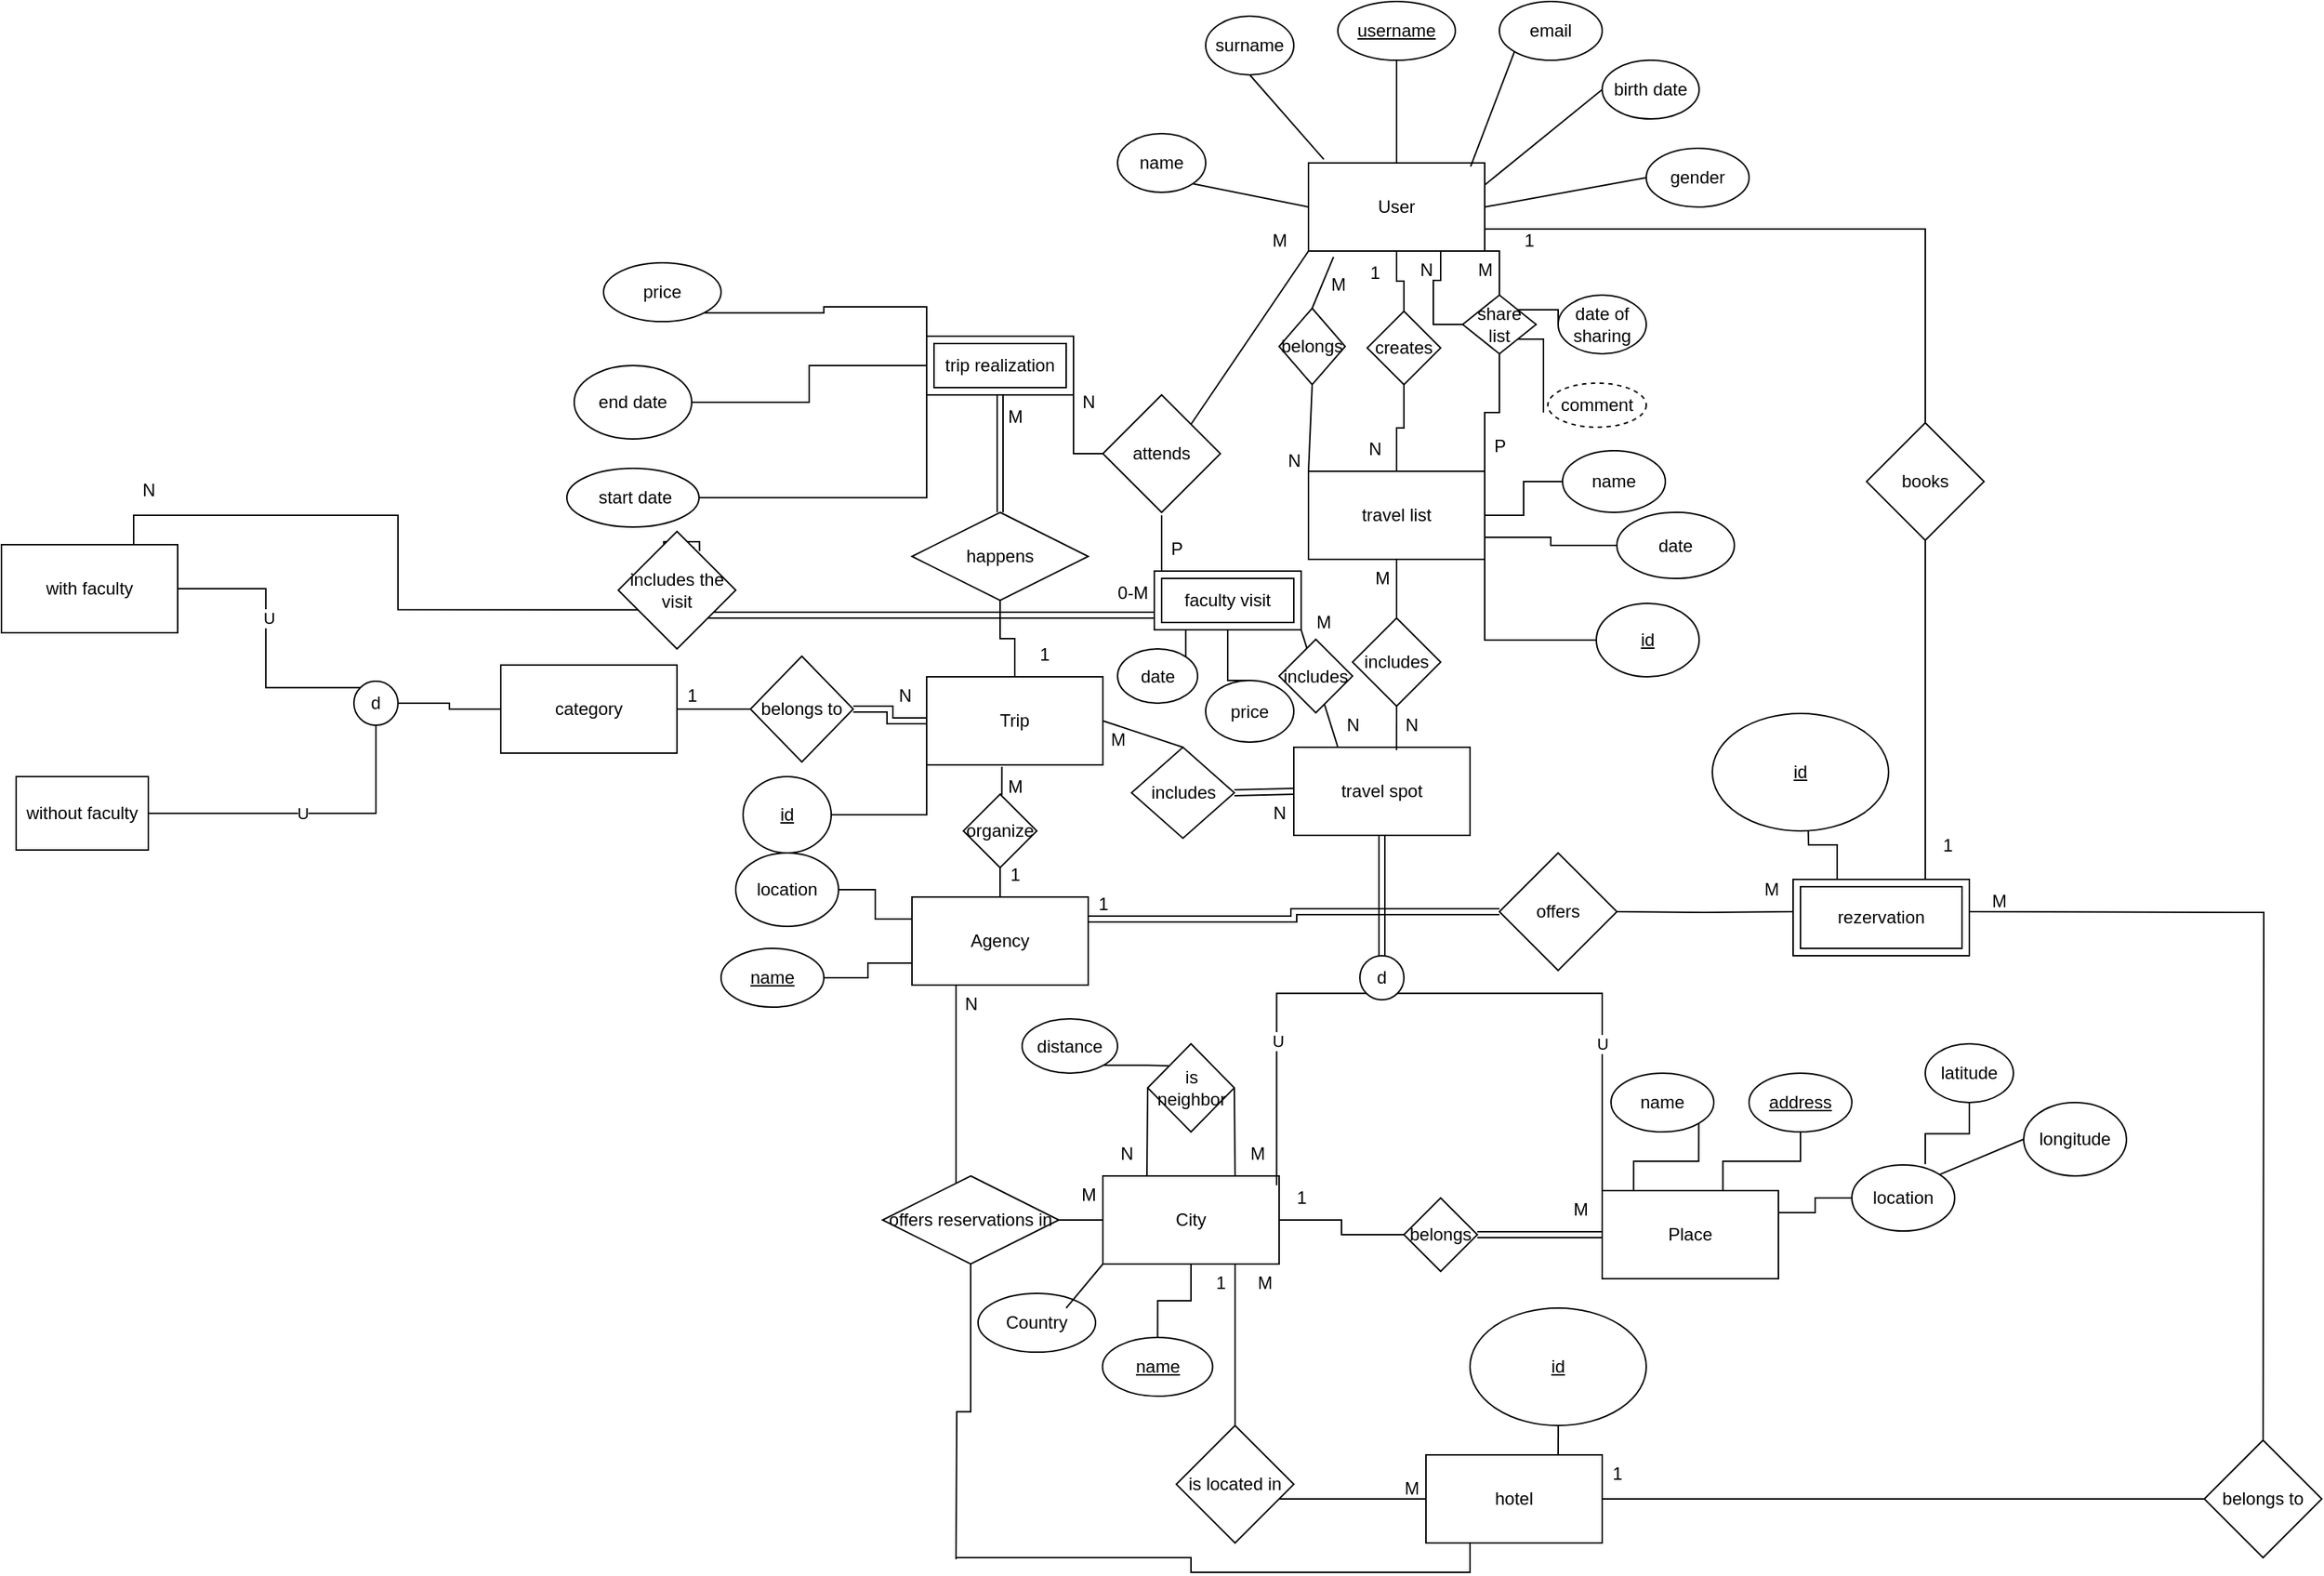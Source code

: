 <mxfile version="22.0.8" type="github">
  <diagram id="C5RBs43oDa-KdzZeNtuy" name="Page-1">
    <mxGraphModel dx="2514" dy="929" grid="1" gridSize="10" guides="1" tooltips="1" connect="1" arrows="1" fold="1" page="1" pageScale="1" pageWidth="827" pageHeight="1169" math="0" shadow="0">
      <root>
        <mxCell id="WIyWlLk6GJQsqaUBKTNV-0" />
        <mxCell id="WIyWlLk6GJQsqaUBKTNV-1" parent="WIyWlLk6GJQsqaUBKTNV-0" />
        <mxCell id="jLqvvXUT3RwbvUkJ_NoB-17" style="edgeStyle=orthogonalEdgeStyle;rounded=0;orthogonalLoop=1;jettySize=auto;html=1;exitX=0.5;exitY=1;exitDx=0;exitDy=0;entryX=0.5;entryY=0;entryDx=0;entryDy=0;endArrow=none;endFill=0;" parent="WIyWlLk6GJQsqaUBKTNV-1" source="jLqvvXUT3RwbvUkJ_NoB-0" target="jLqvvXUT3RwbvUkJ_NoB-16" edge="1">
          <mxGeometry relative="1" as="geometry" />
        </mxCell>
        <mxCell id="jLqvvXUT3RwbvUkJ_NoB-26" style="edgeStyle=orthogonalEdgeStyle;rounded=0;orthogonalLoop=1;jettySize=auto;html=1;exitX=0.75;exitY=1;exitDx=0;exitDy=0;entryX=0;entryY=0.5;entryDx=0;entryDy=0;endArrow=none;endFill=0;" parent="WIyWlLk6GJQsqaUBKTNV-1" source="jLqvvXUT3RwbvUkJ_NoB-0" target="jLqvvXUT3RwbvUkJ_NoB-25" edge="1">
          <mxGeometry relative="1" as="geometry" />
        </mxCell>
        <mxCell id="jLqvvXUT3RwbvUkJ_NoB-77" style="rounded=0;orthogonalLoop=1;jettySize=auto;html=1;exitX=0;exitY=1;exitDx=0;exitDy=0;entryX=1;entryY=0;entryDx=0;entryDy=0;endArrow=none;endFill=0;" parent="WIyWlLk6GJQsqaUBKTNV-1" source="jLqvvXUT3RwbvUkJ_NoB-0" target="jLqvvXUT3RwbvUkJ_NoB-78" edge="1">
          <mxGeometry relative="1" as="geometry" />
        </mxCell>
        <mxCell id="W27LJ35027B_uGd5LRGq-25" style="edgeStyle=orthogonalEdgeStyle;rounded=0;orthogonalLoop=1;jettySize=auto;html=1;exitX=1;exitY=1;exitDx=0;exitDy=0;entryX=0.5;entryY=0;entryDx=0;entryDy=0;endArrow=none;endFill=0;" parent="WIyWlLk6GJQsqaUBKTNV-1" source="jLqvvXUT3RwbvUkJ_NoB-0" target="jLqvvXUT3RwbvUkJ_NoB-25" edge="1">
          <mxGeometry relative="1" as="geometry" />
        </mxCell>
        <mxCell id="3NceoRWMFwt2miOS7xl8-22" style="edgeStyle=orthogonalEdgeStyle;rounded=0;orthogonalLoop=1;jettySize=auto;html=1;exitX=1;exitY=0.75;exitDx=0;exitDy=0;entryX=0.75;entryY=0;entryDx=0;entryDy=0;endArrow=none;endFill=0;" edge="1" parent="WIyWlLk6GJQsqaUBKTNV-1" source="jLqvvXUT3RwbvUkJ_NoB-0" target="3NceoRWMFwt2miOS7xl8-46">
          <mxGeometry relative="1" as="geometry">
            <mxPoint x="690" y="670.0" as="targetPoint" />
          </mxGeometry>
        </mxCell>
        <mxCell id="jLqvvXUT3RwbvUkJ_NoB-0" value="User" style="rounded=0;whiteSpace=wrap;html=1;" parent="WIyWlLk6GJQsqaUBKTNV-1" vertex="1">
          <mxGeometry x="270" y="190" width="120" height="60" as="geometry" />
        </mxCell>
        <mxCell id="jLqvvXUT3RwbvUkJ_NoB-1" value="name" style="ellipse;whiteSpace=wrap;html=1;" parent="WIyWlLk6GJQsqaUBKTNV-1" vertex="1">
          <mxGeometry x="140" y="170" width="60" height="40" as="geometry" />
        </mxCell>
        <mxCell id="jLqvvXUT3RwbvUkJ_NoB-2" value="" style="endArrow=none;html=1;rounded=0;entryX=1;entryY=1;entryDx=0;entryDy=0;exitX=0;exitY=0.5;exitDx=0;exitDy=0;" parent="WIyWlLk6GJQsqaUBKTNV-1" source="jLqvvXUT3RwbvUkJ_NoB-0" target="jLqvvXUT3RwbvUkJ_NoB-1" edge="1">
          <mxGeometry width="50" height="50" relative="1" as="geometry">
            <mxPoint x="380" y="390" as="sourcePoint" />
            <mxPoint x="430" y="340" as="targetPoint" />
          </mxGeometry>
        </mxCell>
        <mxCell id="jLqvvXUT3RwbvUkJ_NoB-3" value="surname" style="ellipse;whiteSpace=wrap;html=1;" parent="WIyWlLk6GJQsqaUBKTNV-1" vertex="1">
          <mxGeometry x="200" y="90" width="60" height="40" as="geometry" />
        </mxCell>
        <mxCell id="jLqvvXUT3RwbvUkJ_NoB-4" style="rounded=0;orthogonalLoop=1;jettySize=auto;html=1;exitX=0.5;exitY=1;exitDx=0;exitDy=0;entryX=0.087;entryY=-0.04;entryDx=0;entryDy=0;entryPerimeter=0;endArrow=none;endFill=0;" parent="WIyWlLk6GJQsqaUBKTNV-1" source="jLqvvXUT3RwbvUkJ_NoB-3" target="jLqvvXUT3RwbvUkJ_NoB-0" edge="1">
          <mxGeometry relative="1" as="geometry" />
        </mxCell>
        <mxCell id="jLqvvXUT3RwbvUkJ_NoB-6" style="edgeStyle=orthogonalEdgeStyle;rounded=0;orthogonalLoop=1;jettySize=auto;html=1;exitX=0.5;exitY=1;exitDx=0;exitDy=0;entryX=0.75;entryY=0;entryDx=0;entryDy=0;endArrow=none;endFill=0;" parent="WIyWlLk6GJQsqaUBKTNV-1" source="jLqvvXUT3RwbvUkJ_NoB-5" target="jLqvvXUT3RwbvUkJ_NoB-0" edge="1">
          <mxGeometry relative="1" as="geometry">
            <Array as="points">
              <mxPoint x="330" y="190" />
            </Array>
          </mxGeometry>
        </mxCell>
        <mxCell id="jLqvvXUT3RwbvUkJ_NoB-5" value="&lt;u&gt;username&lt;/u&gt;" style="ellipse;whiteSpace=wrap;html=1;" parent="WIyWlLk6GJQsqaUBKTNV-1" vertex="1">
          <mxGeometry x="290" y="80" width="80" height="40" as="geometry" />
        </mxCell>
        <mxCell id="jLqvvXUT3RwbvUkJ_NoB-7" value="email" style="ellipse;whiteSpace=wrap;html=1;" parent="WIyWlLk6GJQsqaUBKTNV-1" vertex="1">
          <mxGeometry x="400" y="80" width="70" height="40" as="geometry" />
        </mxCell>
        <mxCell id="jLqvvXUT3RwbvUkJ_NoB-11" style="rounded=0;orthogonalLoop=1;jettySize=auto;html=1;exitX=0;exitY=0.5;exitDx=0;exitDy=0;entryX=1;entryY=0.25;entryDx=0;entryDy=0;endArrow=none;endFill=0;" parent="WIyWlLk6GJQsqaUBKTNV-1" source="jLqvvXUT3RwbvUkJ_NoB-8" target="jLqvvXUT3RwbvUkJ_NoB-0" edge="1">
          <mxGeometry relative="1" as="geometry" />
        </mxCell>
        <mxCell id="jLqvvXUT3RwbvUkJ_NoB-8" value="birth date" style="ellipse;whiteSpace=wrap;html=1;" parent="WIyWlLk6GJQsqaUBKTNV-1" vertex="1">
          <mxGeometry x="470" y="120" width="66" height="40" as="geometry" />
        </mxCell>
        <mxCell id="jLqvvXUT3RwbvUkJ_NoB-12" style="rounded=0;orthogonalLoop=1;jettySize=auto;html=1;exitX=0;exitY=0.5;exitDx=0;exitDy=0;entryX=1;entryY=0.5;entryDx=0;entryDy=0;endArrow=none;endFill=0;" parent="WIyWlLk6GJQsqaUBKTNV-1" source="jLqvvXUT3RwbvUkJ_NoB-9" target="jLqvvXUT3RwbvUkJ_NoB-0" edge="1">
          <mxGeometry relative="1" as="geometry" />
        </mxCell>
        <mxCell id="jLqvvXUT3RwbvUkJ_NoB-9" value="gender" style="ellipse;whiteSpace=wrap;html=1;" parent="WIyWlLk6GJQsqaUBKTNV-1" vertex="1">
          <mxGeometry x="500" y="180" width="70" height="40" as="geometry" />
        </mxCell>
        <mxCell id="jLqvvXUT3RwbvUkJ_NoB-10" style="rounded=0;orthogonalLoop=1;jettySize=auto;html=1;exitX=0;exitY=1;exitDx=0;exitDy=0;entryX=0.92;entryY=0.04;entryDx=0;entryDy=0;entryPerimeter=0;endArrow=none;endFill=0;" parent="WIyWlLk6GJQsqaUBKTNV-1" source="jLqvvXUT3RwbvUkJ_NoB-7" target="jLqvvXUT3RwbvUkJ_NoB-0" edge="1">
          <mxGeometry relative="1" as="geometry" />
        </mxCell>
        <mxCell id="jLqvvXUT3RwbvUkJ_NoB-18" style="edgeStyle=orthogonalEdgeStyle;rounded=0;orthogonalLoop=1;jettySize=auto;html=1;exitX=0.5;exitY=0;exitDx=0;exitDy=0;endArrow=none;endFill=0;" parent="WIyWlLk6GJQsqaUBKTNV-1" source="jLqvvXUT3RwbvUkJ_NoB-13" target="jLqvvXUT3RwbvUkJ_NoB-16" edge="1">
          <mxGeometry relative="1" as="geometry" />
        </mxCell>
        <mxCell id="H3Cdm3-sJ10uSfkxJZ9I-17" style="edgeStyle=orthogonalEdgeStyle;rounded=0;orthogonalLoop=1;jettySize=auto;html=1;exitX=1;exitY=1;exitDx=0;exitDy=0;entryX=0;entryY=0.5;entryDx=0;entryDy=0;endArrow=none;endFill=0;" parent="WIyWlLk6GJQsqaUBKTNV-1" source="jLqvvXUT3RwbvUkJ_NoB-13" target="H3Cdm3-sJ10uSfkxJZ9I-18" edge="1">
          <mxGeometry relative="1" as="geometry">
            <mxPoint x="470" y="510" as="targetPoint" />
          </mxGeometry>
        </mxCell>
        <mxCell id="jLqvvXUT3RwbvUkJ_NoB-13" value="travel list" style="rounded=0;whiteSpace=wrap;html=1;" parent="WIyWlLk6GJQsqaUBKTNV-1" vertex="1">
          <mxGeometry x="270" y="400" width="120" height="60" as="geometry" />
        </mxCell>
        <mxCell id="jLqvvXUT3RwbvUkJ_NoB-16" value="creates" style="rhombus;whiteSpace=wrap;html=1;" parent="WIyWlLk6GJQsqaUBKTNV-1" vertex="1">
          <mxGeometry x="310" y="291" width="50" height="50" as="geometry" />
        </mxCell>
        <mxCell id="jLqvvXUT3RwbvUkJ_NoB-21" value="1" style="text;html=1;align=center;verticalAlign=middle;resizable=0;points=[];autosize=1;strokeColor=none;fillColor=none;" parent="WIyWlLk6GJQsqaUBKTNV-1" vertex="1">
          <mxGeometry x="300" y="250" width="30" height="30" as="geometry" />
        </mxCell>
        <mxCell id="jLqvvXUT3RwbvUkJ_NoB-22" value="N" style="text;html=1;align=center;verticalAlign=middle;resizable=0;points=[];autosize=1;strokeColor=none;fillColor=none;" parent="WIyWlLk6GJQsqaUBKTNV-1" vertex="1">
          <mxGeometry x="300" y="370" width="30" height="30" as="geometry" />
        </mxCell>
        <mxCell id="jLqvvXUT3RwbvUkJ_NoB-28" style="edgeStyle=orthogonalEdgeStyle;rounded=0;orthogonalLoop=1;jettySize=auto;html=1;exitX=1;exitY=0;exitDx=0;exitDy=0;endArrow=none;endFill=0;entryX=0;entryY=0.5;entryDx=0;entryDy=0;" parent="WIyWlLk6GJQsqaUBKTNV-1" source="jLqvvXUT3RwbvUkJ_NoB-25" target="jLqvvXUT3RwbvUkJ_NoB-29" edge="1">
          <mxGeometry relative="1" as="geometry">
            <mxPoint x="500" y="260" as="targetPoint" />
          </mxGeometry>
        </mxCell>
        <mxCell id="W27LJ35027B_uGd5LRGq-33" style="edgeStyle=orthogonalEdgeStyle;rounded=0;orthogonalLoop=1;jettySize=auto;html=1;exitX=1;exitY=1;exitDx=0;exitDy=0;endArrow=none;endFill=0;" parent="WIyWlLk6GJQsqaUBKTNV-1" source="jLqvvXUT3RwbvUkJ_NoB-25" edge="1">
          <mxGeometry relative="1" as="geometry">
            <mxPoint x="430" y="360" as="targetPoint" />
            <Array as="points">
              <mxPoint x="430" y="310" />
            </Array>
          </mxGeometry>
        </mxCell>
        <mxCell id="H3Cdm3-sJ10uSfkxJZ9I-7" style="edgeStyle=orthogonalEdgeStyle;rounded=0;orthogonalLoop=1;jettySize=auto;html=1;exitX=0.5;exitY=1;exitDx=0;exitDy=0;entryX=1;entryY=0;entryDx=0;entryDy=0;endArrow=none;endFill=0;" parent="WIyWlLk6GJQsqaUBKTNV-1" source="jLqvvXUT3RwbvUkJ_NoB-25" target="jLqvvXUT3RwbvUkJ_NoB-13" edge="1">
          <mxGeometry relative="1" as="geometry" />
        </mxCell>
        <mxCell id="jLqvvXUT3RwbvUkJ_NoB-25" value="share list" style="rhombus;whiteSpace=wrap;html=1;" parent="WIyWlLk6GJQsqaUBKTNV-1" vertex="1">
          <mxGeometry x="375" y="280" width="50" height="40" as="geometry" />
        </mxCell>
        <mxCell id="jLqvvXUT3RwbvUkJ_NoB-29" value="date of sharing" style="ellipse;whiteSpace=wrap;html=1;" parent="WIyWlLk6GJQsqaUBKTNV-1" vertex="1">
          <mxGeometry x="440" y="280" width="60" height="40" as="geometry" />
        </mxCell>
        <mxCell id="jLqvvXUT3RwbvUkJ_NoB-93" style="edgeStyle=orthogonalEdgeStyle;rounded=0;orthogonalLoop=1;jettySize=auto;html=1;exitX=1;exitY=0.25;exitDx=0;exitDy=0;entryX=0;entryY=0.5;entryDx=0;entryDy=0;endArrow=none;endFill=0;" parent="WIyWlLk6GJQsqaUBKTNV-1" source="jLqvvXUT3RwbvUkJ_NoB-30" target="jLqvvXUT3RwbvUkJ_NoB-88" edge="1">
          <mxGeometry relative="1" as="geometry" />
        </mxCell>
        <mxCell id="jLqvvXUT3RwbvUkJ_NoB-30" value="Place" style="rounded=0;whiteSpace=wrap;html=1;" parent="WIyWlLk6GJQsqaUBKTNV-1" vertex="1">
          <mxGeometry x="470" y="890" width="120" height="60" as="geometry" />
        </mxCell>
        <mxCell id="jLqvvXUT3RwbvUkJ_NoB-53" style="edgeStyle=orthogonalEdgeStyle;rounded=0;orthogonalLoop=1;jettySize=auto;html=1;exitX=1;exitY=0.5;exitDx=0;exitDy=0;entryX=0;entryY=0.5;entryDx=0;entryDy=0;endArrow=none;endFill=0;" parent="WIyWlLk6GJQsqaUBKTNV-1" source="jLqvvXUT3RwbvUkJ_NoB-31" target="jLqvvXUT3RwbvUkJ_NoB-52" edge="1">
          <mxGeometry relative="1" as="geometry" />
        </mxCell>
        <mxCell id="jLqvvXUT3RwbvUkJ_NoB-102" style="edgeStyle=orthogonalEdgeStyle;rounded=0;orthogonalLoop=1;jettySize=auto;html=1;exitX=0.5;exitY=1;exitDx=0;exitDy=0;entryX=0.5;entryY=0;entryDx=0;entryDy=0;endArrow=none;endFill=0;" parent="WIyWlLk6GJQsqaUBKTNV-1" source="jLqvvXUT3RwbvUkJ_NoB-31" target="jLqvvXUT3RwbvUkJ_NoB-101" edge="1">
          <mxGeometry relative="1" as="geometry" />
        </mxCell>
        <mxCell id="3NceoRWMFwt2miOS7xl8-28" style="edgeStyle=orthogonalEdgeStyle;rounded=0;orthogonalLoop=1;jettySize=auto;html=1;exitX=0.75;exitY=1;exitDx=0;exitDy=0;" edge="1" parent="WIyWlLk6GJQsqaUBKTNV-1" source="jLqvvXUT3RwbvUkJ_NoB-31">
          <mxGeometry relative="1" as="geometry">
            <mxPoint x="920" y="1100" as="targetPoint" />
            <Array as="points">
              <mxPoint x="220" y="1100" />
            </Array>
          </mxGeometry>
        </mxCell>
        <mxCell id="jLqvvXUT3RwbvUkJ_NoB-31" value="City" style="rounded=0;whiteSpace=wrap;html=1;" parent="WIyWlLk6GJQsqaUBKTNV-1" vertex="1">
          <mxGeometry x="130" y="880" width="120" height="60" as="geometry" />
        </mxCell>
        <mxCell id="jLqvvXUT3RwbvUkJ_NoB-76" style="edgeStyle=orthogonalEdgeStyle;rounded=0;orthogonalLoop=1;jettySize=auto;html=1;exitX=0.5;exitY=0;exitDx=0;exitDy=0;entryX=0.5;entryY=1;entryDx=0;entryDy=0;endArrow=none;endFill=0;" parent="WIyWlLk6GJQsqaUBKTNV-1" source="jLqvvXUT3RwbvUkJ_NoB-32" target="jLqvvXUT3RwbvUkJ_NoB-70" edge="1">
          <mxGeometry relative="1" as="geometry" />
        </mxCell>
        <mxCell id="3NceoRWMFwt2miOS7xl8-17" style="edgeStyle=orthogonalEdgeStyle;rounded=0;orthogonalLoop=1;jettySize=auto;html=1;exitX=1;exitY=0.25;exitDx=0;exitDy=0;entryX=0;entryY=0.5;entryDx=0;entryDy=0;endArrow=none;endFill=0;shape=link;" edge="1" parent="WIyWlLk6GJQsqaUBKTNV-1" source="jLqvvXUT3RwbvUkJ_NoB-32" target="3NceoRWMFwt2miOS7xl8-19">
          <mxGeometry relative="1" as="geometry">
            <mxPoint x="610" y="705" as="targetPoint" />
          </mxGeometry>
        </mxCell>
        <mxCell id="3NceoRWMFwt2miOS7xl8-47" style="edgeStyle=orthogonalEdgeStyle;rounded=0;orthogonalLoop=1;jettySize=auto;html=1;exitX=0.25;exitY=1;exitDx=0;exitDy=0;entryX=0;entryY=0.5;entryDx=0;entryDy=0;endArrow=none;endFill=0;" edge="1" parent="WIyWlLk6GJQsqaUBKTNV-1" source="jLqvvXUT3RwbvUkJ_NoB-32" target="jLqvvXUT3RwbvUkJ_NoB-31">
          <mxGeometry relative="1" as="geometry" />
        </mxCell>
        <mxCell id="jLqvvXUT3RwbvUkJ_NoB-32" value="Agency" style="rounded=0;whiteSpace=wrap;html=1;" parent="WIyWlLk6GJQsqaUBKTNV-1" vertex="1">
          <mxGeometry y="690" width="120" height="60" as="geometry" />
        </mxCell>
        <mxCell id="W27LJ35027B_uGd5LRGq-9" style="rounded=0;orthogonalLoop=1;jettySize=auto;html=1;exitX=1;exitY=0.5;exitDx=0;exitDy=0;entryX=0.5;entryY=0;entryDx=0;entryDy=0;endArrow=none;endFill=0;" parent="WIyWlLk6GJQsqaUBKTNV-1" source="jLqvvXUT3RwbvUkJ_NoB-33" target="W27LJ35027B_uGd5LRGq-7" edge="1">
          <mxGeometry relative="1" as="geometry" />
        </mxCell>
        <mxCell id="H3Cdm3-sJ10uSfkxJZ9I-26" style="edgeStyle=orthogonalEdgeStyle;rounded=0;orthogonalLoop=1;jettySize=auto;html=1;exitX=0;exitY=1;exitDx=0;exitDy=0;entryX=1;entryY=0.5;entryDx=0;entryDy=0;endArrow=none;endFill=0;" parent="WIyWlLk6GJQsqaUBKTNV-1" source="jLqvvXUT3RwbvUkJ_NoB-33" target="H3Cdm3-sJ10uSfkxJZ9I-27" edge="1">
          <mxGeometry relative="1" as="geometry">
            <mxPoint x="-10" y="630" as="targetPoint" />
          </mxGeometry>
        </mxCell>
        <mxCell id="jLqvvXUT3RwbvUkJ_NoB-33" value="Trip" style="rounded=0;whiteSpace=wrap;html=1;" parent="WIyWlLk6GJQsqaUBKTNV-1" vertex="1">
          <mxGeometry x="10" y="540" width="120" height="60" as="geometry" />
        </mxCell>
        <mxCell id="jLqvvXUT3RwbvUkJ_NoB-47" style="rounded=0;orthogonalLoop=1;jettySize=auto;html=1;exitX=0.5;exitY=0;exitDx=0;exitDy=0;entryX=0.5;entryY=1;entryDx=0;entryDy=0;endArrow=none;endFill=0;" parent="WIyWlLk6GJQsqaUBKTNV-1" source="jLqvvXUT3RwbvUkJ_NoB-45" target="jLqvvXUT3RwbvUkJ_NoB-13" edge="1">
          <mxGeometry relative="1" as="geometry" />
        </mxCell>
        <mxCell id="jLqvvXUT3RwbvUkJ_NoB-45" value="includes" style="rhombus;whiteSpace=wrap;html=1;" parent="WIyWlLk6GJQsqaUBKTNV-1" vertex="1">
          <mxGeometry x="300" y="500" width="60" height="60" as="geometry" />
        </mxCell>
        <mxCell id="jLqvvXUT3RwbvUkJ_NoB-54" style="edgeStyle=orthogonalEdgeStyle;rounded=0;orthogonalLoop=1;jettySize=auto;html=1;exitX=1;exitY=0.5;exitDx=0;exitDy=0;entryX=0;entryY=0.5;entryDx=0;entryDy=0;endArrow=none;endFill=0;shape=link;" parent="WIyWlLk6GJQsqaUBKTNV-1" source="jLqvvXUT3RwbvUkJ_NoB-52" target="jLqvvXUT3RwbvUkJ_NoB-30" edge="1">
          <mxGeometry relative="1" as="geometry" />
        </mxCell>
        <mxCell id="jLqvvXUT3RwbvUkJ_NoB-52" value="belongs" style="rhombus;whiteSpace=wrap;html=1;" parent="WIyWlLk6GJQsqaUBKTNV-1" vertex="1">
          <mxGeometry x="335" y="895" width="50" height="50" as="geometry" />
        </mxCell>
        <mxCell id="jLqvvXUT3RwbvUkJ_NoB-55" value="M" style="text;html=1;align=center;verticalAlign=middle;resizable=0;points=[];autosize=1;strokeColor=none;fillColor=none;" parent="WIyWlLk6GJQsqaUBKTNV-1" vertex="1">
          <mxGeometry x="305" y="458" width="30" height="30" as="geometry" />
        </mxCell>
        <mxCell id="jLqvvXUT3RwbvUkJ_NoB-56" value="N" style="text;html=1;align=center;verticalAlign=middle;resizable=0;points=[];autosize=1;strokeColor=none;fillColor=none;" parent="WIyWlLk6GJQsqaUBKTNV-1" vertex="1">
          <mxGeometry x="130.5" y="850" width="30" height="30" as="geometry" />
        </mxCell>
        <mxCell id="jLqvvXUT3RwbvUkJ_NoB-57" value="N" style="text;html=1;align=center;verticalAlign=middle;resizable=0;points=[];autosize=1;strokeColor=none;fillColor=none;" parent="WIyWlLk6GJQsqaUBKTNV-1" vertex="1">
          <mxGeometry x="325" y="558" width="30" height="30" as="geometry" />
        </mxCell>
        <mxCell id="jLqvvXUT3RwbvUkJ_NoB-58" value="1" style="text;html=1;align=center;verticalAlign=middle;resizable=0;points=[];autosize=1;strokeColor=none;fillColor=none;" parent="WIyWlLk6GJQsqaUBKTNV-1" vertex="1">
          <mxGeometry x="250" y="880" width="30" height="30" as="geometry" />
        </mxCell>
        <mxCell id="jLqvvXUT3RwbvUkJ_NoB-61" value="N" style="text;html=1;align=center;verticalAlign=middle;resizable=0;points=[];autosize=1;strokeColor=none;fillColor=none;" parent="WIyWlLk6GJQsqaUBKTNV-1" vertex="1">
          <mxGeometry x="335" y="248" width="30" height="30" as="geometry" />
        </mxCell>
        <mxCell id="jLqvvXUT3RwbvUkJ_NoB-63" value="is neighbor" style="rhombus;whiteSpace=wrap;html=1;" parent="WIyWlLk6GJQsqaUBKTNV-1" vertex="1">
          <mxGeometry x="160.5" y="790" width="59" height="60" as="geometry" />
        </mxCell>
        <mxCell id="jLqvvXUT3RwbvUkJ_NoB-68" value="M" style="text;html=1;align=center;verticalAlign=middle;resizable=0;points=[];autosize=1;strokeColor=none;fillColor=none;" parent="WIyWlLk6GJQsqaUBKTNV-1" vertex="1">
          <mxGeometry x="440" y="887.5" width="30" height="30" as="geometry" />
        </mxCell>
        <mxCell id="jLqvvXUT3RwbvUkJ_NoB-69" value="M" style="text;html=1;align=center;verticalAlign=middle;resizable=0;points=[];autosize=1;strokeColor=none;fillColor=none;" parent="WIyWlLk6GJQsqaUBKTNV-1" vertex="1">
          <mxGeometry x="220" y="850" width="30" height="30" as="geometry" />
        </mxCell>
        <mxCell id="jLqvvXUT3RwbvUkJ_NoB-70" value="organize" style="rhombus;whiteSpace=wrap;html=1;" parent="WIyWlLk6GJQsqaUBKTNV-1" vertex="1">
          <mxGeometry x="35" y="620" width="50" height="50" as="geometry" />
        </mxCell>
        <mxCell id="jLqvvXUT3RwbvUkJ_NoB-73" value="M" style="text;html=1;align=center;verticalAlign=middle;resizable=0;points=[];autosize=1;strokeColor=none;fillColor=none;" parent="WIyWlLk6GJQsqaUBKTNV-1" vertex="1">
          <mxGeometry x="55" y="600" width="30" height="30" as="geometry" />
        </mxCell>
        <mxCell id="jLqvvXUT3RwbvUkJ_NoB-74" value="1" style="text;html=1;align=center;verticalAlign=middle;resizable=0;points=[];autosize=1;strokeColor=none;fillColor=none;" parent="WIyWlLk6GJQsqaUBKTNV-1" vertex="1">
          <mxGeometry x="55" y="660" width="30" height="30" as="geometry" />
        </mxCell>
        <mxCell id="jLqvvXUT3RwbvUkJ_NoB-75" style="edgeStyle=orthogonalEdgeStyle;rounded=0;orthogonalLoop=1;jettySize=auto;html=1;exitX=0.5;exitY=0;exitDx=0;exitDy=0;entryX=0.427;entryY=1.02;entryDx=0;entryDy=0;entryPerimeter=0;endArrow=none;endFill=0;" parent="WIyWlLk6GJQsqaUBKTNV-1" source="jLqvvXUT3RwbvUkJ_NoB-70" target="jLqvvXUT3RwbvUkJ_NoB-33" edge="1">
          <mxGeometry relative="1" as="geometry" />
        </mxCell>
        <mxCell id="jLqvvXUT3RwbvUkJ_NoB-78" value="attends" style="rhombus;whiteSpace=wrap;html=1;" parent="WIyWlLk6GJQsqaUBKTNV-1" vertex="1">
          <mxGeometry x="130" y="348" width="80" height="80" as="geometry" />
        </mxCell>
        <mxCell id="jLqvvXUT3RwbvUkJ_NoB-80" value="M" style="text;html=1;align=center;verticalAlign=middle;resizable=0;points=[];autosize=1;strokeColor=none;fillColor=none;" parent="WIyWlLk6GJQsqaUBKTNV-1" vertex="1">
          <mxGeometry x="235" y="228" width="30" height="30" as="geometry" />
        </mxCell>
        <mxCell id="jLqvvXUT3RwbvUkJ_NoB-81" value="1" style="text;html=1;align=center;verticalAlign=middle;resizable=0;points=[];autosize=1;strokeColor=none;fillColor=none;" parent="WIyWlLk6GJQsqaUBKTNV-1" vertex="1">
          <mxGeometry x="75" y="510" width="30" height="30" as="geometry" />
        </mxCell>
        <mxCell id="jLqvvXUT3RwbvUkJ_NoB-84" style="edgeStyle=orthogonalEdgeStyle;rounded=0;orthogonalLoop=1;jettySize=auto;html=1;exitX=0;exitY=0.5;exitDx=0;exitDy=0;endArrow=none;endFill=0;" parent="WIyWlLk6GJQsqaUBKTNV-1" source="jLqvvXUT3RwbvUkJ_NoB-82" target="jLqvvXUT3RwbvUkJ_NoB-13" edge="1">
          <mxGeometry relative="1" as="geometry" />
        </mxCell>
        <mxCell id="jLqvvXUT3RwbvUkJ_NoB-82" value="name" style="ellipse;whiteSpace=wrap;html=1;" parent="WIyWlLk6GJQsqaUBKTNV-1" vertex="1">
          <mxGeometry x="443" y="386" width="70" height="42" as="geometry" />
        </mxCell>
        <mxCell id="jLqvvXUT3RwbvUkJ_NoB-83" value="date" style="ellipse;whiteSpace=wrap;html=1;" parent="WIyWlLk6GJQsqaUBKTNV-1" vertex="1">
          <mxGeometry x="480" y="428" width="80" height="45" as="geometry" />
        </mxCell>
        <mxCell id="jLqvvXUT3RwbvUkJ_NoB-85" style="edgeStyle=orthogonalEdgeStyle;rounded=0;orthogonalLoop=1;jettySize=auto;html=1;exitX=0;exitY=0.5;exitDx=0;exitDy=0;entryX=1;entryY=0.75;entryDx=0;entryDy=0;endArrow=none;endFill=0;" parent="WIyWlLk6GJQsqaUBKTNV-1" source="jLqvvXUT3RwbvUkJ_NoB-83" target="jLqvvXUT3RwbvUkJ_NoB-13" edge="1">
          <mxGeometry relative="1" as="geometry" />
        </mxCell>
        <mxCell id="jLqvvXUT3RwbvUkJ_NoB-86" value="name" style="ellipse;whiteSpace=wrap;html=1;" parent="WIyWlLk6GJQsqaUBKTNV-1" vertex="1">
          <mxGeometry x="476" y="810" width="70" height="40" as="geometry" />
        </mxCell>
        <mxCell id="jLqvvXUT3RwbvUkJ_NoB-87" value="&lt;u&gt;address&lt;/u&gt;" style="ellipse;whiteSpace=wrap;html=1;" parent="WIyWlLk6GJQsqaUBKTNV-1" vertex="1">
          <mxGeometry x="570" y="810" width="70" height="40" as="geometry" />
        </mxCell>
        <mxCell id="jLqvvXUT3RwbvUkJ_NoB-88" value="location" style="ellipse;whiteSpace=wrap;html=1;" parent="WIyWlLk6GJQsqaUBKTNV-1" vertex="1">
          <mxGeometry x="640" y="872.5" width="70" height="45" as="geometry" />
        </mxCell>
        <mxCell id="jLqvvXUT3RwbvUkJ_NoB-89" value="latitude" style="ellipse;whiteSpace=wrap;html=1;" parent="WIyWlLk6GJQsqaUBKTNV-1" vertex="1">
          <mxGeometry x="690" y="790" width="60" height="40" as="geometry" />
        </mxCell>
        <mxCell id="jLqvvXUT3RwbvUkJ_NoB-95" style="rounded=0;orthogonalLoop=1;jettySize=auto;html=1;exitX=0;exitY=0.5;exitDx=0;exitDy=0;entryX=1;entryY=0;entryDx=0;entryDy=0;endArrow=none;endFill=0;" parent="WIyWlLk6GJQsqaUBKTNV-1" source="jLqvvXUT3RwbvUkJ_NoB-90" target="jLqvvXUT3RwbvUkJ_NoB-88" edge="1">
          <mxGeometry relative="1" as="geometry" />
        </mxCell>
        <mxCell id="jLqvvXUT3RwbvUkJ_NoB-90" value="longitude" style="ellipse;whiteSpace=wrap;html=1;" parent="WIyWlLk6GJQsqaUBKTNV-1" vertex="1">
          <mxGeometry x="757" y="830" width="70" height="50" as="geometry" />
        </mxCell>
        <mxCell id="jLqvvXUT3RwbvUkJ_NoB-91" style="edgeStyle=orthogonalEdgeStyle;rounded=0;orthogonalLoop=1;jettySize=auto;html=1;exitX=1;exitY=1;exitDx=0;exitDy=0;entryX=0.178;entryY=0.007;entryDx=0;entryDy=0;entryPerimeter=0;endArrow=none;endFill=0;" parent="WIyWlLk6GJQsqaUBKTNV-1" source="jLqvvXUT3RwbvUkJ_NoB-86" target="jLqvvXUT3RwbvUkJ_NoB-30" edge="1">
          <mxGeometry relative="1" as="geometry" />
        </mxCell>
        <mxCell id="jLqvvXUT3RwbvUkJ_NoB-92" style="edgeStyle=orthogonalEdgeStyle;rounded=0;orthogonalLoop=1;jettySize=auto;html=1;exitX=0.5;exitY=1;exitDx=0;exitDy=0;entryX=0.685;entryY=-0.007;entryDx=0;entryDy=0;entryPerimeter=0;endArrow=none;endFill=0;" parent="WIyWlLk6GJQsqaUBKTNV-1" source="jLqvvXUT3RwbvUkJ_NoB-87" target="jLqvvXUT3RwbvUkJ_NoB-30" edge="1">
          <mxGeometry relative="1" as="geometry" />
        </mxCell>
        <mxCell id="jLqvvXUT3RwbvUkJ_NoB-94" style="edgeStyle=orthogonalEdgeStyle;rounded=0;orthogonalLoop=1;jettySize=auto;html=1;exitX=0.5;exitY=1;exitDx=0;exitDy=0;entryX=0.714;entryY=-0.011;entryDx=0;entryDy=0;entryPerimeter=0;endArrow=none;endFill=0;" parent="WIyWlLk6GJQsqaUBKTNV-1" source="jLqvvXUT3RwbvUkJ_NoB-89" target="jLqvvXUT3RwbvUkJ_NoB-88" edge="1">
          <mxGeometry relative="1" as="geometry" />
        </mxCell>
        <mxCell id="jLqvvXUT3RwbvUkJ_NoB-97" style="rounded=0;orthogonalLoop=1;jettySize=auto;html=1;exitX=0;exitY=0.5;exitDx=0;exitDy=0;entryX=0.25;entryY=0;entryDx=0;entryDy=0;endArrow=none;endFill=0;" parent="WIyWlLk6GJQsqaUBKTNV-1" source="jLqvvXUT3RwbvUkJ_NoB-63" target="jLqvvXUT3RwbvUkJ_NoB-31" edge="1">
          <mxGeometry relative="1" as="geometry" />
        </mxCell>
        <mxCell id="jLqvvXUT3RwbvUkJ_NoB-98" style="rounded=0;orthogonalLoop=1;jettySize=auto;html=1;exitX=1;exitY=0.5;exitDx=0;exitDy=0;endArrow=none;endFill=0;entryX=0.75;entryY=0;entryDx=0;entryDy=0;" parent="WIyWlLk6GJQsqaUBKTNV-1" source="jLqvvXUT3RwbvUkJ_NoB-63" target="jLqvvXUT3RwbvUkJ_NoB-31" edge="1">
          <mxGeometry relative="1" as="geometry">
            <mxPoint x="240" y="870" as="targetPoint" />
          </mxGeometry>
        </mxCell>
        <mxCell id="jLqvvXUT3RwbvUkJ_NoB-99" value="Country" style="ellipse;whiteSpace=wrap;html=1;" parent="WIyWlLk6GJQsqaUBKTNV-1" vertex="1">
          <mxGeometry x="45" y="960" width="80" height="40" as="geometry" />
        </mxCell>
        <mxCell id="jLqvvXUT3RwbvUkJ_NoB-100" style="rounded=0;orthogonalLoop=1;jettySize=auto;html=1;exitX=0;exitY=1;exitDx=0;exitDy=0;entryX=0.75;entryY=0.25;entryDx=0;entryDy=0;entryPerimeter=0;endArrow=none;endFill=0;" parent="WIyWlLk6GJQsqaUBKTNV-1" source="jLqvvXUT3RwbvUkJ_NoB-31" target="jLqvvXUT3RwbvUkJ_NoB-99" edge="1">
          <mxGeometry relative="1" as="geometry" />
        </mxCell>
        <mxCell id="jLqvvXUT3RwbvUkJ_NoB-101" value="&lt;u&gt;name&lt;/u&gt;" style="ellipse;whiteSpace=wrap;html=1;" parent="WIyWlLk6GJQsqaUBKTNV-1" vertex="1">
          <mxGeometry x="129.75" y="990" width="75" height="40" as="geometry" />
        </mxCell>
        <mxCell id="jLqvvXUT3RwbvUkJ_NoB-104" style="edgeStyle=orthogonalEdgeStyle;rounded=0;orthogonalLoop=1;jettySize=auto;html=1;exitX=1;exitY=1;exitDx=0;exitDy=0;entryX=0;entryY=0;entryDx=0;entryDy=0;endArrow=none;endFill=0;" parent="WIyWlLk6GJQsqaUBKTNV-1" source="jLqvvXUT3RwbvUkJ_NoB-103" target="jLqvvXUT3RwbvUkJ_NoB-63" edge="1">
          <mxGeometry relative="1" as="geometry" />
        </mxCell>
        <mxCell id="jLqvvXUT3RwbvUkJ_NoB-103" value="distance" style="ellipse;whiteSpace=wrap;html=1;" parent="WIyWlLk6GJQsqaUBKTNV-1" vertex="1">
          <mxGeometry x="75" y="773" width="65" height="37" as="geometry" />
        </mxCell>
        <mxCell id="W27LJ35027B_uGd5LRGq-2" style="edgeStyle=orthogonalEdgeStyle;rounded=0;orthogonalLoop=1;jettySize=auto;html=1;exitX=0.5;exitY=1;exitDx=0;exitDy=0;endArrow=none;endFill=0;shape=link;" parent="WIyWlLk6GJQsqaUBKTNV-1" source="W27LJ35027B_uGd5LRGq-0" edge="1">
          <mxGeometry relative="1" as="geometry">
            <mxPoint x="320.0" y="730" as="targetPoint" />
          </mxGeometry>
        </mxCell>
        <mxCell id="W27LJ35027B_uGd5LRGq-8" style="rounded=0;orthogonalLoop=1;jettySize=auto;html=1;exitX=0;exitY=0.5;exitDx=0;exitDy=0;entryX=1;entryY=0.5;entryDx=0;entryDy=0;endArrow=none;endFill=0;shape=link;" parent="WIyWlLk6GJQsqaUBKTNV-1" source="W27LJ35027B_uGd5LRGq-0" target="W27LJ35027B_uGd5LRGq-7" edge="1">
          <mxGeometry relative="1" as="geometry" />
        </mxCell>
        <mxCell id="W27LJ35027B_uGd5LRGq-0" value="travel spot" style="rounded=0;whiteSpace=wrap;html=1;" parent="WIyWlLk6GJQsqaUBKTNV-1" vertex="1">
          <mxGeometry x="260" y="588" width="120" height="60" as="geometry" />
        </mxCell>
        <mxCell id="W27LJ35027B_uGd5LRGq-1" style="edgeStyle=orthogonalEdgeStyle;rounded=0;orthogonalLoop=1;jettySize=auto;html=1;exitX=0.5;exitY=1;exitDx=0;exitDy=0;entryX=0.583;entryY=0.033;entryDx=0;entryDy=0;entryPerimeter=0;endArrow=none;endFill=0;" parent="WIyWlLk6GJQsqaUBKTNV-1" source="jLqvvXUT3RwbvUkJ_NoB-45" target="W27LJ35027B_uGd5LRGq-0" edge="1">
          <mxGeometry relative="1" as="geometry" />
        </mxCell>
        <mxCell id="W27LJ35027B_uGd5LRGq-5" style="edgeStyle=orthogonalEdgeStyle;rounded=0;orthogonalLoop=1;jettySize=auto;html=1;exitX=1;exitY=1;exitDx=0;exitDy=0;entryX=0;entryY=0;entryDx=0;entryDy=0;endArrow=none;endFill=0;" parent="WIyWlLk6GJQsqaUBKTNV-1" source="W27LJ35027B_uGd5LRGq-3" target="jLqvvXUT3RwbvUkJ_NoB-30" edge="1">
          <mxGeometry relative="1" as="geometry" />
        </mxCell>
        <mxCell id="W27LJ35027B_uGd5LRGq-13" value="U" style="edgeLabel;html=1;align=center;verticalAlign=middle;resizable=0;points=[];rotation=0;" parent="W27LJ35027B_uGd5LRGq-5" vertex="1" connectable="0">
          <mxGeometry x="0.226" y="3" relative="1" as="geometry">
            <mxPoint x="-3" y="6" as="offset" />
          </mxGeometry>
        </mxCell>
        <mxCell id="W27LJ35027B_uGd5LRGq-3" value="d" style="ellipse;whiteSpace=wrap;html=1;aspect=fixed;" parent="WIyWlLk6GJQsqaUBKTNV-1" vertex="1">
          <mxGeometry x="305" y="730" width="30" height="30" as="geometry" />
        </mxCell>
        <mxCell id="W27LJ35027B_uGd5LRGq-4" style="edgeStyle=orthogonalEdgeStyle;rounded=0;orthogonalLoop=1;jettySize=auto;html=1;exitX=0;exitY=1;exitDx=0;exitDy=0;entryX=-0.057;entryY=0.212;entryDx=0;entryDy=0;entryPerimeter=0;endArrow=none;endFill=0;" parent="WIyWlLk6GJQsqaUBKTNV-1" source="W27LJ35027B_uGd5LRGq-3" target="jLqvvXUT3RwbvUkJ_NoB-58" edge="1">
          <mxGeometry relative="1" as="geometry" />
        </mxCell>
        <mxCell id="W27LJ35027B_uGd5LRGq-12" value="U" style="edgeLabel;html=1;align=center;verticalAlign=middle;resizable=0;points=[];rotation=1;" parent="W27LJ35027B_uGd5LRGq-4" vertex="1" connectable="0">
          <mxGeometry x="-0.03" relative="1" as="geometry">
            <mxPoint as="offset" />
          </mxGeometry>
        </mxCell>
        <mxCell id="W27LJ35027B_uGd5LRGq-7" value="includes" style="rhombus;whiteSpace=wrap;html=1;" parent="WIyWlLk6GJQsqaUBKTNV-1" vertex="1">
          <mxGeometry x="149.5" y="588" width="70" height="62" as="geometry" />
        </mxCell>
        <mxCell id="W27LJ35027B_uGd5LRGq-10" value="M" style="text;html=1;align=center;verticalAlign=middle;resizable=0;points=[];autosize=1;strokeColor=none;fillColor=none;" parent="WIyWlLk6GJQsqaUBKTNV-1" vertex="1">
          <mxGeometry x="125" y="568" width="30" height="30" as="geometry" />
        </mxCell>
        <mxCell id="W27LJ35027B_uGd5LRGq-11" value="N" style="text;html=1;align=center;verticalAlign=middle;resizable=0;points=[];autosize=1;strokeColor=none;fillColor=none;" parent="WIyWlLk6GJQsqaUBKTNV-1" vertex="1">
          <mxGeometry x="235" y="618" width="30" height="30" as="geometry" />
        </mxCell>
        <mxCell id="W27LJ35027B_uGd5LRGq-18" style="edgeStyle=orthogonalEdgeStyle;rounded=0;orthogonalLoop=1;jettySize=auto;html=1;exitX=1;exitY=0.5;exitDx=0;exitDy=0;entryX=0;entryY=0.5;entryDx=0;entryDy=0;endArrow=none;endFill=0;" parent="WIyWlLk6GJQsqaUBKTNV-1" source="W27LJ35027B_uGd5LRGq-14" target="H3Cdm3-sJ10uSfkxJZ9I-29" edge="1">
          <mxGeometry relative="1" as="geometry" />
        </mxCell>
        <mxCell id="W27LJ35027B_uGd5LRGq-14" value="end date" style="ellipse;whiteSpace=wrap;html=1;" parent="WIyWlLk6GJQsqaUBKTNV-1" vertex="1">
          <mxGeometry x="-230" y="328" width="80" height="50" as="geometry" />
        </mxCell>
        <mxCell id="W27LJ35027B_uGd5LRGq-15" value="price" style="ellipse;whiteSpace=wrap;html=1;" parent="WIyWlLk6GJQsqaUBKTNV-1" vertex="1">
          <mxGeometry x="-210" y="258" width="80" height="40" as="geometry" />
        </mxCell>
        <mxCell id="W27LJ35027B_uGd5LRGq-17" style="edgeStyle=orthogonalEdgeStyle;rounded=0;orthogonalLoop=1;jettySize=auto;html=1;exitX=1;exitY=0.5;exitDx=0;exitDy=0;entryX=0;entryY=1;entryDx=0;entryDy=0;endArrow=none;endFill=0;" parent="WIyWlLk6GJQsqaUBKTNV-1" source="W27LJ35027B_uGd5LRGq-16" target="H3Cdm3-sJ10uSfkxJZ9I-29" edge="1">
          <mxGeometry relative="1" as="geometry" />
        </mxCell>
        <mxCell id="W27LJ35027B_uGd5LRGq-16" value="&amp;nbsp;start date" style="ellipse;whiteSpace=wrap;html=1;" parent="WIyWlLk6GJQsqaUBKTNV-1" vertex="1">
          <mxGeometry x="-235" y="398" width="90" height="40" as="geometry" />
        </mxCell>
        <mxCell id="W27LJ35027B_uGd5LRGq-19" style="edgeStyle=orthogonalEdgeStyle;rounded=0;orthogonalLoop=1;jettySize=auto;html=1;exitX=1;exitY=1;exitDx=0;exitDy=0;entryX=0;entryY=0;entryDx=0;entryDy=0;endArrow=none;endFill=0;" parent="WIyWlLk6GJQsqaUBKTNV-1" source="W27LJ35027B_uGd5LRGq-15" target="H3Cdm3-sJ10uSfkxJZ9I-29" edge="1">
          <mxGeometry relative="1" as="geometry" />
        </mxCell>
        <mxCell id="W27LJ35027B_uGd5LRGq-23" style="edgeStyle=orthogonalEdgeStyle;rounded=0;orthogonalLoop=1;jettySize=auto;html=1;exitX=1;exitY=0.5;exitDx=0;exitDy=0;entryX=0;entryY=0.25;entryDx=0;entryDy=0;endArrow=none;endFill=0;" parent="WIyWlLk6GJQsqaUBKTNV-1" source="W27LJ35027B_uGd5LRGq-20" target="jLqvvXUT3RwbvUkJ_NoB-32" edge="1">
          <mxGeometry relative="1" as="geometry" />
        </mxCell>
        <mxCell id="W27LJ35027B_uGd5LRGq-20" value="location" style="ellipse;whiteSpace=wrap;html=1;" parent="WIyWlLk6GJQsqaUBKTNV-1" vertex="1">
          <mxGeometry x="-120" y="660" width="70" height="50" as="geometry" />
        </mxCell>
        <mxCell id="W27LJ35027B_uGd5LRGq-22" style="edgeStyle=orthogonalEdgeStyle;rounded=0;orthogonalLoop=1;jettySize=auto;html=1;exitX=1;exitY=0.5;exitDx=0;exitDy=0;entryX=0;entryY=0.75;entryDx=0;entryDy=0;endArrow=none;endFill=0;" parent="WIyWlLk6GJQsqaUBKTNV-1" source="W27LJ35027B_uGd5LRGq-21" target="jLqvvXUT3RwbvUkJ_NoB-32" edge="1">
          <mxGeometry relative="1" as="geometry" />
        </mxCell>
        <mxCell id="W27LJ35027B_uGd5LRGq-21" value="&lt;u&gt;name&lt;/u&gt;" style="ellipse;whiteSpace=wrap;html=1;" parent="WIyWlLk6GJQsqaUBKTNV-1" vertex="1">
          <mxGeometry x="-130" y="725" width="70" height="40" as="geometry" />
        </mxCell>
        <mxCell id="W27LJ35027B_uGd5LRGq-26" value="M" style="text;html=1;align=center;verticalAlign=middle;resizable=0;points=[];autosize=1;strokeColor=none;fillColor=none;" parent="WIyWlLk6GJQsqaUBKTNV-1" vertex="1">
          <mxGeometry x="375" y="248" width="30" height="30" as="geometry" />
        </mxCell>
        <mxCell id="W27LJ35027B_uGd5LRGq-32" value="comment" style="ellipse;whiteSpace=wrap;html=1;align=center;dashed=1;" parent="WIyWlLk6GJQsqaUBKTNV-1" vertex="1">
          <mxGeometry x="433" y="340" width="67" height="30" as="geometry" />
        </mxCell>
        <mxCell id="H3Cdm3-sJ10uSfkxJZ9I-0" style="rounded=0;orthogonalLoop=1;jettySize=auto;html=1;exitX=0.5;exitY=0;exitDx=0;exitDy=0;entryX=0.142;entryY=1.067;entryDx=0;entryDy=0;entryPerimeter=0;endArrow=none;endFill=0;" parent="WIyWlLk6GJQsqaUBKTNV-1" source="H3Cdm3-sJ10uSfkxJZ9I-1" target="jLqvvXUT3RwbvUkJ_NoB-0" edge="1">
          <mxGeometry relative="1" as="geometry" />
        </mxCell>
        <mxCell id="H3Cdm3-sJ10uSfkxJZ9I-4" style="rounded=0;orthogonalLoop=1;jettySize=auto;html=1;exitX=0.5;exitY=1;exitDx=0;exitDy=0;entryX=0;entryY=0;entryDx=0;entryDy=0;endArrow=none;endFill=0;" parent="WIyWlLk6GJQsqaUBKTNV-1" source="H3Cdm3-sJ10uSfkxJZ9I-1" target="jLqvvXUT3RwbvUkJ_NoB-13" edge="1">
          <mxGeometry relative="1" as="geometry" />
        </mxCell>
        <mxCell id="H3Cdm3-sJ10uSfkxJZ9I-1" value="belongs" style="rhombus;whiteSpace=wrap;html=1;" parent="WIyWlLk6GJQsqaUBKTNV-1" vertex="1">
          <mxGeometry x="250" y="289" width="45" height="52" as="geometry" />
        </mxCell>
        <mxCell id="H3Cdm3-sJ10uSfkxJZ9I-5" value="M" style="text;html=1;align=center;verticalAlign=middle;resizable=0;points=[];autosize=1;strokeColor=none;fillColor=none;" parent="WIyWlLk6GJQsqaUBKTNV-1" vertex="1">
          <mxGeometry x="275" y="258" width="30" height="30" as="geometry" />
        </mxCell>
        <mxCell id="H3Cdm3-sJ10uSfkxJZ9I-6" value="N" style="text;html=1;align=center;verticalAlign=middle;resizable=0;points=[];autosize=1;strokeColor=none;fillColor=none;" parent="WIyWlLk6GJQsqaUBKTNV-1" vertex="1">
          <mxGeometry x="245" y="378" width="30" height="30" as="geometry" />
        </mxCell>
        <mxCell id="H3Cdm3-sJ10uSfkxJZ9I-8" value="P" style="text;html=1;align=center;verticalAlign=middle;resizable=0;points=[];autosize=1;strokeColor=none;fillColor=none;" parent="WIyWlLk6GJQsqaUBKTNV-1" vertex="1">
          <mxGeometry x="385" y="368" width="30" height="30" as="geometry" />
        </mxCell>
        <mxCell id="H3Cdm3-sJ10uSfkxJZ9I-16" style="rounded=0;orthogonalLoop=1;jettySize=auto;html=1;exitX=1;exitY=1;exitDx=0;exitDy=0;endArrow=none;endFill=0;entryX=0.25;entryY=0;entryDx=0;entryDy=0;" parent="WIyWlLk6GJQsqaUBKTNV-1" source="H3Cdm3-sJ10uSfkxJZ9I-21" target="W27LJ35027B_uGd5LRGq-0" edge="1">
          <mxGeometry relative="1" as="geometry">
            <mxPoint x="270" y="518" as="sourcePoint" />
            <mxPoint x="280" y="580" as="targetPoint" />
          </mxGeometry>
        </mxCell>
        <mxCell id="H3Cdm3-sJ10uSfkxJZ9I-19" style="edgeStyle=orthogonalEdgeStyle;rounded=0;orthogonalLoop=1;jettySize=auto;html=1;exitX=0;exitY=0;exitDx=0;exitDy=0;endArrow=none;endFill=0;" parent="WIyWlLk6GJQsqaUBKTNV-1" source="H3Cdm3-sJ10uSfkxJZ9I-21" edge="1">
          <mxGeometry relative="1" as="geometry">
            <mxPoint x="170" y="430" as="targetPoint" />
            <mxPoint x="170" y="480" as="sourcePoint" />
          </mxGeometry>
        </mxCell>
        <mxCell id="H3Cdm3-sJ10uSfkxJZ9I-11" value="P" style="text;html=1;align=center;verticalAlign=middle;resizable=0;points=[];autosize=1;strokeColor=none;fillColor=none;" parent="WIyWlLk6GJQsqaUBKTNV-1" vertex="1">
          <mxGeometry x="165" y="438" width="30" height="30" as="geometry" />
        </mxCell>
        <mxCell id="H3Cdm3-sJ10uSfkxJZ9I-13" style="edgeStyle=orthogonalEdgeStyle;rounded=0;orthogonalLoop=1;jettySize=auto;html=1;exitX=1;exitY=1;exitDx=0;exitDy=0;entryX=0.25;entryY=1;entryDx=0;entryDy=0;endArrow=none;endFill=0;" parent="WIyWlLk6GJQsqaUBKTNV-1" source="H3Cdm3-sJ10uSfkxJZ9I-12" target="H3Cdm3-sJ10uSfkxJZ9I-21" edge="1">
          <mxGeometry relative="1" as="geometry">
            <mxPoint x="170" y="499" as="targetPoint" />
          </mxGeometry>
        </mxCell>
        <mxCell id="H3Cdm3-sJ10uSfkxJZ9I-12" value="date" style="ellipse;whiteSpace=wrap;html=1;" parent="WIyWlLk6GJQsqaUBKTNV-1" vertex="1">
          <mxGeometry x="140" y="521" width="54.5" height="37" as="geometry" />
        </mxCell>
        <mxCell id="H3Cdm3-sJ10uSfkxJZ9I-15" style="edgeStyle=orthogonalEdgeStyle;rounded=0;orthogonalLoop=1;jettySize=auto;html=1;exitX=0.5;exitY=0;exitDx=0;exitDy=0;endArrow=none;endFill=0;entryX=0.5;entryY=1;entryDx=0;entryDy=0;" parent="WIyWlLk6GJQsqaUBKTNV-1" source="H3Cdm3-sJ10uSfkxJZ9I-14" target="H3Cdm3-sJ10uSfkxJZ9I-21" edge="1">
          <mxGeometry relative="1" as="geometry">
            <mxPoint x="220" y="518" as="targetPoint" />
          </mxGeometry>
        </mxCell>
        <mxCell id="H3Cdm3-sJ10uSfkxJZ9I-14" value="price" style="ellipse;whiteSpace=wrap;html=1;" parent="WIyWlLk6GJQsqaUBKTNV-1" vertex="1">
          <mxGeometry x="200" y="542.5" width="60" height="42" as="geometry" />
        </mxCell>
        <mxCell id="H3Cdm3-sJ10uSfkxJZ9I-18" value="&lt;u&gt;id&lt;/u&gt;" style="ellipse;whiteSpace=wrap;html=1;" parent="WIyWlLk6GJQsqaUBKTNV-1" vertex="1">
          <mxGeometry x="466" y="490" width="70" height="50" as="geometry" />
        </mxCell>
        <mxCell id="H3Cdm3-sJ10uSfkxJZ9I-21" value="faculty visit" style="shape=ext;margin=3;double=1;whiteSpace=wrap;html=1;align=center;" parent="WIyWlLk6GJQsqaUBKTNV-1" vertex="1">
          <mxGeometry x="165" y="468" width="100" height="40" as="geometry" />
        </mxCell>
        <mxCell id="H3Cdm3-sJ10uSfkxJZ9I-23" value="includes" style="rhombus;whiteSpace=wrap;html=1;" parent="WIyWlLk6GJQsqaUBKTNV-1" vertex="1">
          <mxGeometry x="250" y="514.5" width="50" height="50" as="geometry" />
        </mxCell>
        <mxCell id="H3Cdm3-sJ10uSfkxJZ9I-24" value="M" style="text;html=1;align=center;verticalAlign=middle;resizable=0;points=[];autosize=1;strokeColor=none;fillColor=none;" parent="WIyWlLk6GJQsqaUBKTNV-1" vertex="1">
          <mxGeometry x="265" y="488" width="30" height="30" as="geometry" />
        </mxCell>
        <mxCell id="H3Cdm3-sJ10uSfkxJZ9I-25" value="N" style="text;html=1;align=center;verticalAlign=middle;resizable=0;points=[];autosize=1;strokeColor=none;fillColor=none;" parent="WIyWlLk6GJQsqaUBKTNV-1" vertex="1">
          <mxGeometry x="285" y="558" width="30" height="30" as="geometry" />
        </mxCell>
        <mxCell id="H3Cdm3-sJ10uSfkxJZ9I-27" value="&lt;u&gt;id&lt;/u&gt;" style="ellipse;whiteSpace=wrap;html=1;" parent="WIyWlLk6GJQsqaUBKTNV-1" vertex="1">
          <mxGeometry x="-115" y="608" width="60" height="52" as="geometry" />
        </mxCell>
        <mxCell id="H3Cdm3-sJ10uSfkxJZ9I-30" style="edgeStyle=orthogonalEdgeStyle;rounded=0;orthogonalLoop=1;jettySize=auto;html=1;exitX=1;exitY=1;exitDx=0;exitDy=0;entryX=0;entryY=0.5;entryDx=0;entryDy=0;endArrow=none;endFill=0;" parent="WIyWlLk6GJQsqaUBKTNV-1" source="H3Cdm3-sJ10uSfkxJZ9I-29" target="jLqvvXUT3RwbvUkJ_NoB-78" edge="1">
          <mxGeometry relative="1" as="geometry" />
        </mxCell>
        <mxCell id="H3Cdm3-sJ10uSfkxJZ9I-32" style="edgeStyle=orthogonalEdgeStyle;rounded=0;orthogonalLoop=1;jettySize=auto;html=1;exitX=0.5;exitY=1;exitDx=0;exitDy=0;entryX=0.5;entryY=0;entryDx=0;entryDy=0;endArrow=none;endFill=0;shape=link;" parent="WIyWlLk6GJQsqaUBKTNV-1" source="H3Cdm3-sJ10uSfkxJZ9I-29" target="H3Cdm3-sJ10uSfkxJZ9I-33" edge="1">
          <mxGeometry relative="1" as="geometry" />
        </mxCell>
        <mxCell id="H3Cdm3-sJ10uSfkxJZ9I-29" value="trip realization" style="shape=ext;margin=3;double=1;whiteSpace=wrap;html=1;align=center;" parent="WIyWlLk6GJQsqaUBKTNV-1" vertex="1">
          <mxGeometry x="10" y="308" width="100" height="40" as="geometry" />
        </mxCell>
        <mxCell id="H3Cdm3-sJ10uSfkxJZ9I-31" value="N" style="text;html=1;align=center;verticalAlign=middle;resizable=0;points=[];autosize=1;strokeColor=none;fillColor=none;" parent="WIyWlLk6GJQsqaUBKTNV-1" vertex="1">
          <mxGeometry x="105" y="338" width="30" height="30" as="geometry" />
        </mxCell>
        <mxCell id="H3Cdm3-sJ10uSfkxJZ9I-35" style="edgeStyle=orthogonalEdgeStyle;rounded=0;orthogonalLoop=1;jettySize=auto;html=1;exitX=0.5;exitY=1;exitDx=0;exitDy=0;endArrow=none;endFill=0;" parent="WIyWlLk6GJQsqaUBKTNV-1" source="H3Cdm3-sJ10uSfkxJZ9I-33" target="jLqvvXUT3RwbvUkJ_NoB-33" edge="1">
          <mxGeometry relative="1" as="geometry" />
        </mxCell>
        <mxCell id="H3Cdm3-sJ10uSfkxJZ9I-33" value="happens" style="shape=rhombus;perimeter=rhombusPerimeter;whiteSpace=wrap;html=1;align=center;" parent="WIyWlLk6GJQsqaUBKTNV-1" vertex="1">
          <mxGeometry y="428" width="120" height="60" as="geometry" />
        </mxCell>
        <mxCell id="H3Cdm3-sJ10uSfkxJZ9I-36" value="M" style="text;html=1;align=center;verticalAlign=middle;resizable=0;points=[];autosize=1;strokeColor=none;fillColor=none;" parent="WIyWlLk6GJQsqaUBKTNV-1" vertex="1">
          <mxGeometry x="55" y="348" width="30" height="30" as="geometry" />
        </mxCell>
        <mxCell id="3NceoRWMFwt2miOS7xl8-1" style="edgeStyle=orthogonalEdgeStyle;rounded=0;orthogonalLoop=1;jettySize=auto;html=1;exitX=1;exitY=0.5;exitDx=0;exitDy=0;entryX=0;entryY=0.5;entryDx=0;entryDy=0;endArrow=none;endFill=0;shape=link;" edge="1" parent="WIyWlLk6GJQsqaUBKTNV-1" source="3NceoRWMFwt2miOS7xl8-2" target="jLqvvXUT3RwbvUkJ_NoB-33">
          <mxGeometry relative="1" as="geometry" />
        </mxCell>
        <mxCell id="3NceoRWMFwt2miOS7xl8-5" style="edgeStyle=orthogonalEdgeStyle;rounded=0;orthogonalLoop=1;jettySize=auto;html=1;exitX=0;exitY=0.5;exitDx=0;exitDy=0;entryX=1;entryY=0.5;entryDx=0;entryDy=0;endArrow=none;endFill=0;" edge="1" parent="WIyWlLk6GJQsqaUBKTNV-1" source="3NceoRWMFwt2miOS7xl8-0" target="3NceoRWMFwt2miOS7xl8-4">
          <mxGeometry relative="1" as="geometry" />
        </mxCell>
        <mxCell id="3NceoRWMFwt2miOS7xl8-0" value="category" style="rounded=0;whiteSpace=wrap;html=1;" vertex="1" parent="WIyWlLk6GJQsqaUBKTNV-1">
          <mxGeometry x="-280" y="532" width="120" height="60" as="geometry" />
        </mxCell>
        <mxCell id="3NceoRWMFwt2miOS7xl8-3" value="" style="edgeStyle=orthogonalEdgeStyle;rounded=0;orthogonalLoop=1;jettySize=auto;html=1;exitX=1;exitY=0.5;exitDx=0;exitDy=0;entryX=0;entryY=0.5;entryDx=0;entryDy=0;endArrow=none;endFill=0;" edge="1" parent="WIyWlLk6GJQsqaUBKTNV-1" source="3NceoRWMFwt2miOS7xl8-0" target="3NceoRWMFwt2miOS7xl8-2">
          <mxGeometry relative="1" as="geometry">
            <mxPoint x="-150" y="558" as="sourcePoint" />
            <mxPoint x="10" y="570" as="targetPoint" />
          </mxGeometry>
        </mxCell>
        <mxCell id="3NceoRWMFwt2miOS7xl8-2" value="belongs to" style="rhombus;whiteSpace=wrap;html=1;" vertex="1" parent="WIyWlLk6GJQsqaUBKTNV-1">
          <mxGeometry x="-110" y="526" width="70" height="72" as="geometry" />
        </mxCell>
        <mxCell id="3NceoRWMFwt2miOS7xl8-8" style="edgeStyle=orthogonalEdgeStyle;rounded=0;orthogonalLoop=1;jettySize=auto;html=1;exitX=0;exitY=0;exitDx=0;exitDy=0;entryX=1;entryY=0.5;entryDx=0;entryDy=0;endArrow=none;endFill=0;" edge="1" parent="WIyWlLk6GJQsqaUBKTNV-1" source="3NceoRWMFwt2miOS7xl8-4" target="3NceoRWMFwt2miOS7xl8-7">
          <mxGeometry relative="1" as="geometry" />
        </mxCell>
        <mxCell id="3NceoRWMFwt2miOS7xl8-9" value="U" style="edgeLabel;html=1;align=center;verticalAlign=middle;resizable=0;points=[];" vertex="1" connectable="0" parent="3NceoRWMFwt2miOS7xl8-8">
          <mxGeometry x="0.166" y="-2" relative="1" as="geometry">
            <mxPoint as="offset" />
          </mxGeometry>
        </mxCell>
        <mxCell id="3NceoRWMFwt2miOS7xl8-10" style="edgeStyle=orthogonalEdgeStyle;rounded=0;orthogonalLoop=1;jettySize=auto;html=1;exitX=0.5;exitY=1;exitDx=0;exitDy=0;entryX=1;entryY=0.5;entryDx=0;entryDy=0;endArrow=none;endFill=0;" edge="1" parent="WIyWlLk6GJQsqaUBKTNV-1" source="3NceoRWMFwt2miOS7xl8-4" target="3NceoRWMFwt2miOS7xl8-6">
          <mxGeometry relative="1" as="geometry" />
        </mxCell>
        <mxCell id="3NceoRWMFwt2miOS7xl8-11" value="U" style="edgeLabel;html=1;align=center;verticalAlign=middle;resizable=0;points=[];" vertex="1" connectable="0" parent="3NceoRWMFwt2miOS7xl8-10">
          <mxGeometry x="0.023" relative="1" as="geometry">
            <mxPoint as="offset" />
          </mxGeometry>
        </mxCell>
        <mxCell id="3NceoRWMFwt2miOS7xl8-4" value="d" style="ellipse;whiteSpace=wrap;html=1;aspect=fixed;" vertex="1" parent="WIyWlLk6GJQsqaUBKTNV-1">
          <mxGeometry x="-380" y="543" width="30" height="30" as="geometry" />
        </mxCell>
        <mxCell id="3NceoRWMFwt2miOS7xl8-6" value="without faculty" style="rounded=0;whiteSpace=wrap;html=1;" vertex="1" parent="WIyWlLk6GJQsqaUBKTNV-1">
          <mxGeometry x="-610" y="608" width="90" height="50" as="geometry" />
        </mxCell>
        <mxCell id="3NceoRWMFwt2miOS7xl8-12" style="edgeStyle=orthogonalEdgeStyle;rounded=0;orthogonalLoop=1;jettySize=auto;html=1;exitX=0.75;exitY=0;exitDx=0;exitDy=0;entryX=0;entryY=0.75;entryDx=0;entryDy=0;endArrow=none;endFill=0;shape=link;" edge="1" parent="WIyWlLk6GJQsqaUBKTNV-1" source="3NceoRWMFwt2miOS7xl8-14" target="H3Cdm3-sJ10uSfkxJZ9I-21">
          <mxGeometry relative="1" as="geometry">
            <Array as="points">
              <mxPoint x="-167" y="450" />
              <mxPoint x="-167" y="498" />
            </Array>
          </mxGeometry>
        </mxCell>
        <mxCell id="3NceoRWMFwt2miOS7xl8-7" value="with faculty" style="rounded=0;whiteSpace=wrap;html=1;" vertex="1" parent="WIyWlLk6GJQsqaUBKTNV-1">
          <mxGeometry x="-620" y="450" width="120" height="60" as="geometry" />
        </mxCell>
        <mxCell id="3NceoRWMFwt2miOS7xl8-13" value="" style="edgeStyle=orthogonalEdgeStyle;rounded=0;orthogonalLoop=1;jettySize=auto;html=1;exitX=0.75;exitY=0;exitDx=0;exitDy=0;entryX=0;entryY=0.75;entryDx=0;entryDy=0;endArrow=none;endFill=0;" edge="1" parent="WIyWlLk6GJQsqaUBKTNV-1" source="3NceoRWMFwt2miOS7xl8-7" target="3NceoRWMFwt2miOS7xl8-14">
          <mxGeometry relative="1" as="geometry">
            <mxPoint x="-530" y="450" as="sourcePoint" />
            <mxPoint x="165" y="498" as="targetPoint" />
            <Array as="points" />
          </mxGeometry>
        </mxCell>
        <mxCell id="3NceoRWMFwt2miOS7xl8-14" value="includes the visit" style="rhombus;whiteSpace=wrap;html=1;" vertex="1" parent="WIyWlLk6GJQsqaUBKTNV-1">
          <mxGeometry x="-200" y="441" width="80" height="80" as="geometry" />
        </mxCell>
        <mxCell id="3NceoRWMFwt2miOS7xl8-15" value="N" style="text;html=1;align=center;verticalAlign=middle;resizable=0;points=[];autosize=1;strokeColor=none;fillColor=none;" vertex="1" parent="WIyWlLk6GJQsqaUBKTNV-1">
          <mxGeometry x="-535" y="398" width="30" height="30" as="geometry" />
        </mxCell>
        <mxCell id="3NceoRWMFwt2miOS7xl8-16" value="0-M" style="text;html=1;align=center;verticalAlign=middle;resizable=0;points=[];autosize=1;strokeColor=none;fillColor=none;" vertex="1" parent="WIyWlLk6GJQsqaUBKTNV-1">
          <mxGeometry x="129.75" y="468" width="40" height="30" as="geometry" />
        </mxCell>
        <mxCell id="3NceoRWMFwt2miOS7xl8-27" style="edgeStyle=orthogonalEdgeStyle;rounded=0;orthogonalLoop=1;jettySize=auto;html=1;exitX=1;exitY=0.5;exitDx=0;exitDy=0;" edge="1" parent="WIyWlLk6GJQsqaUBKTNV-1">
          <mxGeometry relative="1" as="geometry">
            <mxPoint x="920" y="1100" as="targetPoint" />
            <mxPoint x="720" y="700.0" as="sourcePoint" />
          </mxGeometry>
        </mxCell>
        <mxCell id="3NceoRWMFwt2miOS7xl8-41" style="edgeStyle=orthogonalEdgeStyle;rounded=0;orthogonalLoop=1;jettySize=auto;html=1;exitX=0.25;exitY=0;exitDx=0;exitDy=0;" edge="1" parent="WIyWlLk6GJQsqaUBKTNV-1" source="3NceoRWMFwt2miOS7xl8-46">
          <mxGeometry relative="1" as="geometry">
            <mxPoint x="610" y="630.0" as="targetPoint" />
            <mxPoint x="630" y="670.0" as="sourcePoint" />
          </mxGeometry>
        </mxCell>
        <mxCell id="3NceoRWMFwt2miOS7xl8-45" style="edgeStyle=orthogonalEdgeStyle;rounded=0;orthogonalLoop=1;jettySize=auto;html=1;exitX=0;exitY=0.5;exitDx=0;exitDy=0;entryX=1;entryY=0.5;entryDx=0;entryDy=0;endArrow=none;endFill=0;" edge="1" parent="WIyWlLk6GJQsqaUBKTNV-1" target="3NceoRWMFwt2miOS7xl8-19">
          <mxGeometry relative="1" as="geometry">
            <mxPoint x="600" y="700.0" as="sourcePoint" />
          </mxGeometry>
        </mxCell>
        <mxCell id="3NceoRWMFwt2miOS7xl8-19" value="offers&lt;br&gt;" style="rhombus;whiteSpace=wrap;html=1;" vertex="1" parent="WIyWlLk6GJQsqaUBKTNV-1">
          <mxGeometry x="400" y="660" width="80" height="80" as="geometry" />
        </mxCell>
        <mxCell id="3NceoRWMFwt2miOS7xl8-20" value="1" style="text;html=1;align=center;verticalAlign=middle;resizable=0;points=[];autosize=1;strokeColor=none;fillColor=none;" vertex="1" parent="WIyWlLk6GJQsqaUBKTNV-1">
          <mxGeometry x="115" y="680" width="30" height="30" as="geometry" />
        </mxCell>
        <mxCell id="3NceoRWMFwt2miOS7xl8-21" value="M" style="text;html=1;align=center;verticalAlign=middle;resizable=0;points=[];autosize=1;strokeColor=none;fillColor=none;" vertex="1" parent="WIyWlLk6GJQsqaUBKTNV-1">
          <mxGeometry x="570" y="670" width="30" height="30" as="geometry" />
        </mxCell>
        <mxCell id="3NceoRWMFwt2miOS7xl8-23" value="books" style="rhombus;whiteSpace=wrap;html=1;" vertex="1" parent="WIyWlLk6GJQsqaUBKTNV-1">
          <mxGeometry x="650" y="367" width="80" height="80" as="geometry" />
        </mxCell>
        <mxCell id="3NceoRWMFwt2miOS7xl8-24" value="1" style="text;html=1;align=center;verticalAlign=middle;resizable=0;points=[];autosize=1;strokeColor=none;fillColor=none;" vertex="1" parent="WIyWlLk6GJQsqaUBKTNV-1">
          <mxGeometry x="690" y="640" width="30" height="30" as="geometry" />
        </mxCell>
        <mxCell id="3NceoRWMFwt2miOS7xl8-25" value="1" style="text;html=1;align=center;verticalAlign=middle;resizable=0;points=[];autosize=1;strokeColor=none;fillColor=none;" vertex="1" parent="WIyWlLk6GJQsqaUBKTNV-1">
          <mxGeometry x="405" y="228" width="30" height="30" as="geometry" />
        </mxCell>
        <mxCell id="3NceoRWMFwt2miOS7xl8-29" value="belongs to" style="rhombus;whiteSpace=wrap;html=1;" vertex="1" parent="WIyWlLk6GJQsqaUBKTNV-1">
          <mxGeometry x="880" y="1060" width="80" height="80" as="geometry" />
        </mxCell>
        <mxCell id="3NceoRWMFwt2miOS7xl8-30" value="M" style="text;html=1;align=center;verticalAlign=middle;resizable=0;points=[];autosize=1;strokeColor=none;fillColor=none;" vertex="1" parent="WIyWlLk6GJQsqaUBKTNV-1">
          <mxGeometry x="725" y="678" width="30" height="30" as="geometry" />
        </mxCell>
        <mxCell id="3NceoRWMFwt2miOS7xl8-31" value="M" style="text;html=1;align=center;verticalAlign=middle;resizable=0;points=[];autosize=1;strokeColor=none;fillColor=none;" vertex="1" parent="WIyWlLk6GJQsqaUBKTNV-1">
          <mxGeometry x="225" y="938" width="30" height="30" as="geometry" />
        </mxCell>
        <mxCell id="3NceoRWMFwt2miOS7xl8-32" value="1" style="text;html=1;align=center;verticalAlign=middle;resizable=0;points=[];autosize=1;strokeColor=none;fillColor=none;" vertex="1" parent="WIyWlLk6GJQsqaUBKTNV-1">
          <mxGeometry x="-165" y="538" width="30" height="30" as="geometry" />
        </mxCell>
        <mxCell id="3NceoRWMFwt2miOS7xl8-34" value="N" style="text;html=1;align=center;verticalAlign=middle;resizable=0;points=[];autosize=1;strokeColor=none;fillColor=none;" vertex="1" parent="WIyWlLk6GJQsqaUBKTNV-1">
          <mxGeometry x="-20" y="538" width="30" height="30" as="geometry" />
        </mxCell>
        <mxCell id="3NceoRWMFwt2miOS7xl8-43" style="edgeStyle=orthogonalEdgeStyle;rounded=0;orthogonalLoop=1;jettySize=auto;html=1;exitX=0.75;exitY=0;exitDx=0;exitDy=0;" edge="1" parent="WIyWlLk6GJQsqaUBKTNV-1" source="3NceoRWMFwt2miOS7xl8-36">
          <mxGeometry relative="1" as="geometry">
            <mxPoint x="440.118" y="1040" as="targetPoint" />
          </mxGeometry>
        </mxCell>
        <mxCell id="3NceoRWMFwt2miOS7xl8-53" style="edgeStyle=orthogonalEdgeStyle;rounded=0;orthogonalLoop=1;jettySize=auto;html=1;exitX=0.25;exitY=1;exitDx=0;exitDy=0;endArrow=none;endFill=0;" edge="1" parent="WIyWlLk6GJQsqaUBKTNV-1" source="3NceoRWMFwt2miOS7xl8-36">
          <mxGeometry relative="1" as="geometry">
            <mxPoint x="30" y="1140" as="targetPoint" />
            <Array as="points">
              <mxPoint x="380" y="1150" />
              <mxPoint x="190" y="1150" />
              <mxPoint x="190" y="1140" />
            </Array>
          </mxGeometry>
        </mxCell>
        <mxCell id="3NceoRWMFwt2miOS7xl8-36" value="hotel" style="rounded=0;whiteSpace=wrap;html=1;" vertex="1" parent="WIyWlLk6GJQsqaUBKTNV-1">
          <mxGeometry x="350" y="1070" width="120" height="60" as="geometry" />
        </mxCell>
        <mxCell id="3NceoRWMFwt2miOS7xl8-37" value="1" style="text;html=1;align=center;verticalAlign=middle;resizable=0;points=[];autosize=1;strokeColor=none;fillColor=none;" vertex="1" parent="WIyWlLk6GJQsqaUBKTNV-1">
          <mxGeometry x="465" y="1068" width="30" height="30" as="geometry" />
        </mxCell>
        <mxCell id="3NceoRWMFwt2miOS7xl8-38" value="is located in" style="rhombus;whiteSpace=wrap;html=1;" vertex="1" parent="WIyWlLk6GJQsqaUBKTNV-1">
          <mxGeometry x="180" y="1050" width="80" height="80" as="geometry" />
        </mxCell>
        <mxCell id="3NceoRWMFwt2miOS7xl8-39" value="1" style="text;html=1;align=center;verticalAlign=middle;resizable=0;points=[];autosize=1;strokeColor=none;fillColor=none;" vertex="1" parent="WIyWlLk6GJQsqaUBKTNV-1">
          <mxGeometry x="195" y="938" width="30" height="30" as="geometry" />
        </mxCell>
        <mxCell id="3NceoRWMFwt2miOS7xl8-40" value="M" style="text;html=1;align=center;verticalAlign=middle;resizable=0;points=[];autosize=1;strokeColor=none;fillColor=none;" vertex="1" parent="WIyWlLk6GJQsqaUBKTNV-1">
          <mxGeometry x="325" y="1078" width="30" height="30" as="geometry" />
        </mxCell>
        <mxCell id="3NceoRWMFwt2miOS7xl8-42" value="&lt;u&gt;id&lt;/u&gt;" style="ellipse;whiteSpace=wrap;html=1;" vertex="1" parent="WIyWlLk6GJQsqaUBKTNV-1">
          <mxGeometry x="545" y="565" width="120" height="80" as="geometry" />
        </mxCell>
        <mxCell id="3NceoRWMFwt2miOS7xl8-44" value="&lt;u&gt;id&lt;/u&gt;" style="ellipse;whiteSpace=wrap;html=1;" vertex="1" parent="WIyWlLk6GJQsqaUBKTNV-1">
          <mxGeometry x="380" y="970" width="120" height="80" as="geometry" />
        </mxCell>
        <mxCell id="3NceoRWMFwt2miOS7xl8-46" value="rezervation" style="shape=ext;margin=3;double=1;whiteSpace=wrap;html=1;align=center;" vertex="1" parent="WIyWlLk6GJQsqaUBKTNV-1">
          <mxGeometry x="600" y="678" width="120" height="52" as="geometry" />
        </mxCell>
        <mxCell id="3NceoRWMFwt2miOS7xl8-52" style="edgeStyle=orthogonalEdgeStyle;rounded=0;orthogonalLoop=1;jettySize=auto;html=1;exitX=0.5;exitY=1;exitDx=0;exitDy=0;endArrow=none;endFill=0;" edge="1" parent="WIyWlLk6GJQsqaUBKTNV-1" source="3NceoRWMFwt2miOS7xl8-48">
          <mxGeometry relative="1" as="geometry">
            <mxPoint x="30" y="1141.176" as="targetPoint" />
          </mxGeometry>
        </mxCell>
        <mxCell id="3NceoRWMFwt2miOS7xl8-48" value="offers reservations in" style="shape=rhombus;perimeter=rhombusPerimeter;whiteSpace=wrap;html=1;align=center;" vertex="1" parent="WIyWlLk6GJQsqaUBKTNV-1">
          <mxGeometry x="-20" y="880" width="120" height="60" as="geometry" />
        </mxCell>
        <mxCell id="3NceoRWMFwt2miOS7xl8-50" value="N" style="text;html=1;align=center;verticalAlign=middle;resizable=0;points=[];autosize=1;strokeColor=none;fillColor=none;" vertex="1" parent="WIyWlLk6GJQsqaUBKTNV-1">
          <mxGeometry x="25" y="748" width="30" height="30" as="geometry" />
        </mxCell>
        <mxCell id="3NceoRWMFwt2miOS7xl8-51" value="M" style="text;html=1;align=center;verticalAlign=middle;resizable=0;points=[];autosize=1;strokeColor=none;fillColor=none;" vertex="1" parent="WIyWlLk6GJQsqaUBKTNV-1">
          <mxGeometry x="105" y="878" width="30" height="30" as="geometry" />
        </mxCell>
      </root>
    </mxGraphModel>
  </diagram>
</mxfile>

